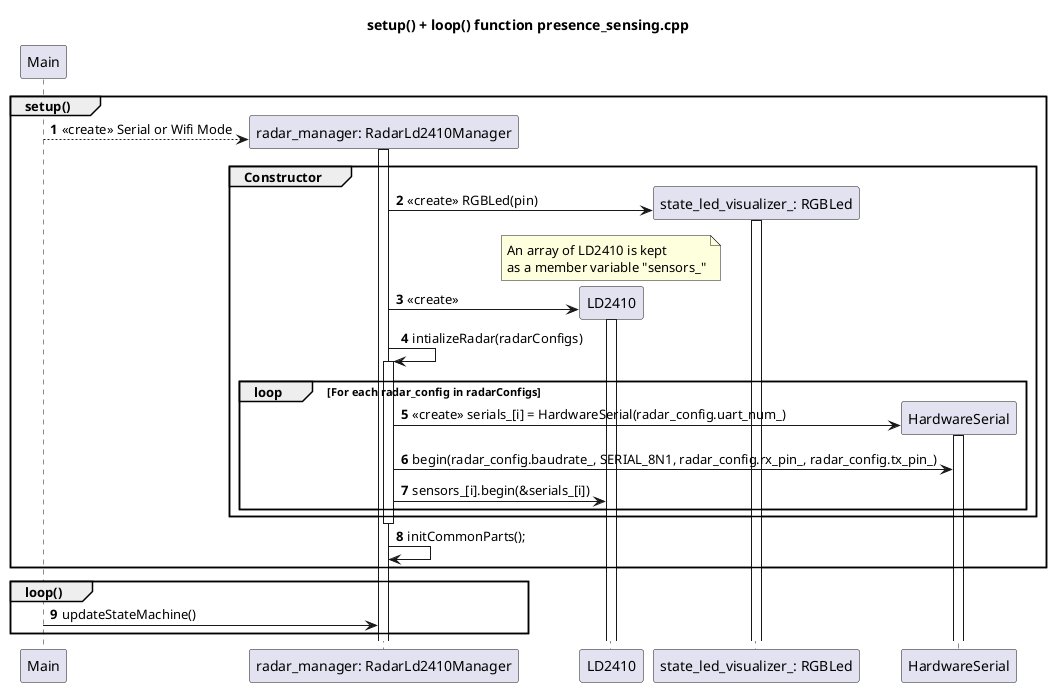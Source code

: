 @startuml init_sequence_RadarManager

title setup() + loop() function presence_sensing.cpp 
autonumber

participant "Main" as Main
participant "radar_manager: RadarLd2410Manager" as RadarLd2410Manager
participant "LD2410" as LD2410
participant "state_led_visualizer_: RGBLed" as RGBLed


group setup()
  Main --> RadarLd2410Manager **: <<create>> Serial or Wifi Mode
  activate RadarLd2410Manager
  
  group Constructor
    RadarLd2410Manager -> RGBLed **: <<create>> RGBLed(pin) 
    activate RGBLed
    
    note over LD2410
      An array of LD2410 is kept
      as a member variable "sensors_"
    end note

    RadarLd2410Manager -> LD2410 ** : <<create>>
    activate LD2410
 
    RadarLd2410Manager->RadarLd2410Manager: intializeRadar(radarConfigs)
    activate RadarLd2410Manager
    
    loop For each radar_config in radarConfigs
        RadarLd2410Manager -> HardwareSerial **: <<create>> serials_[i] = HardwareSerial(radar_config.uart_num_) 
        activate HardwareSerial
        
        RadarLd2410Manager -> HardwareSerial : begin(radar_config.baudrate_, SERIAL_8N1, radar_config.rx_pin_, radar_config.tx_pin_)
        
  
        RadarLd2410Manager -> LD2410 : sensors_[i].begin(&serials_[i])
    end
  end
  deactivate RadarLd2410Manager
  
  RadarLd2410Manager -> RadarLd2410Manager : initCommonParts();


end

group loop()
  Main -> RadarLd2410Manager: updateStateMachine()
end

